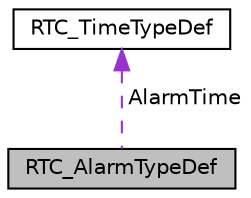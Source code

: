 digraph "RTC_AlarmTypeDef"
{
 // LATEX_PDF_SIZE
  edge [fontname="Helvetica",fontsize="10",labelfontname="Helvetica",labelfontsize="10"];
  node [fontname="Helvetica",fontsize="10",shape=record];
  Node1 [label="RTC_AlarmTypeDef",height=0.2,width=0.4,color="black", fillcolor="grey75", style="filled", fontcolor="black",tooltip="RTC Alarm structure definition."];
  Node2 -> Node1 [dir="back",color="darkorchid3",fontsize="10",style="dashed",label=" AlarmTime" ,fontname="Helvetica"];
  Node2 [label="RTC_TimeTypeDef",height=0.2,width=0.4,color="black", fillcolor="white", style="filled",URL="$struct_r_t_c___time_type_def.html",tooltip="RTC Time structure definition."];
}
